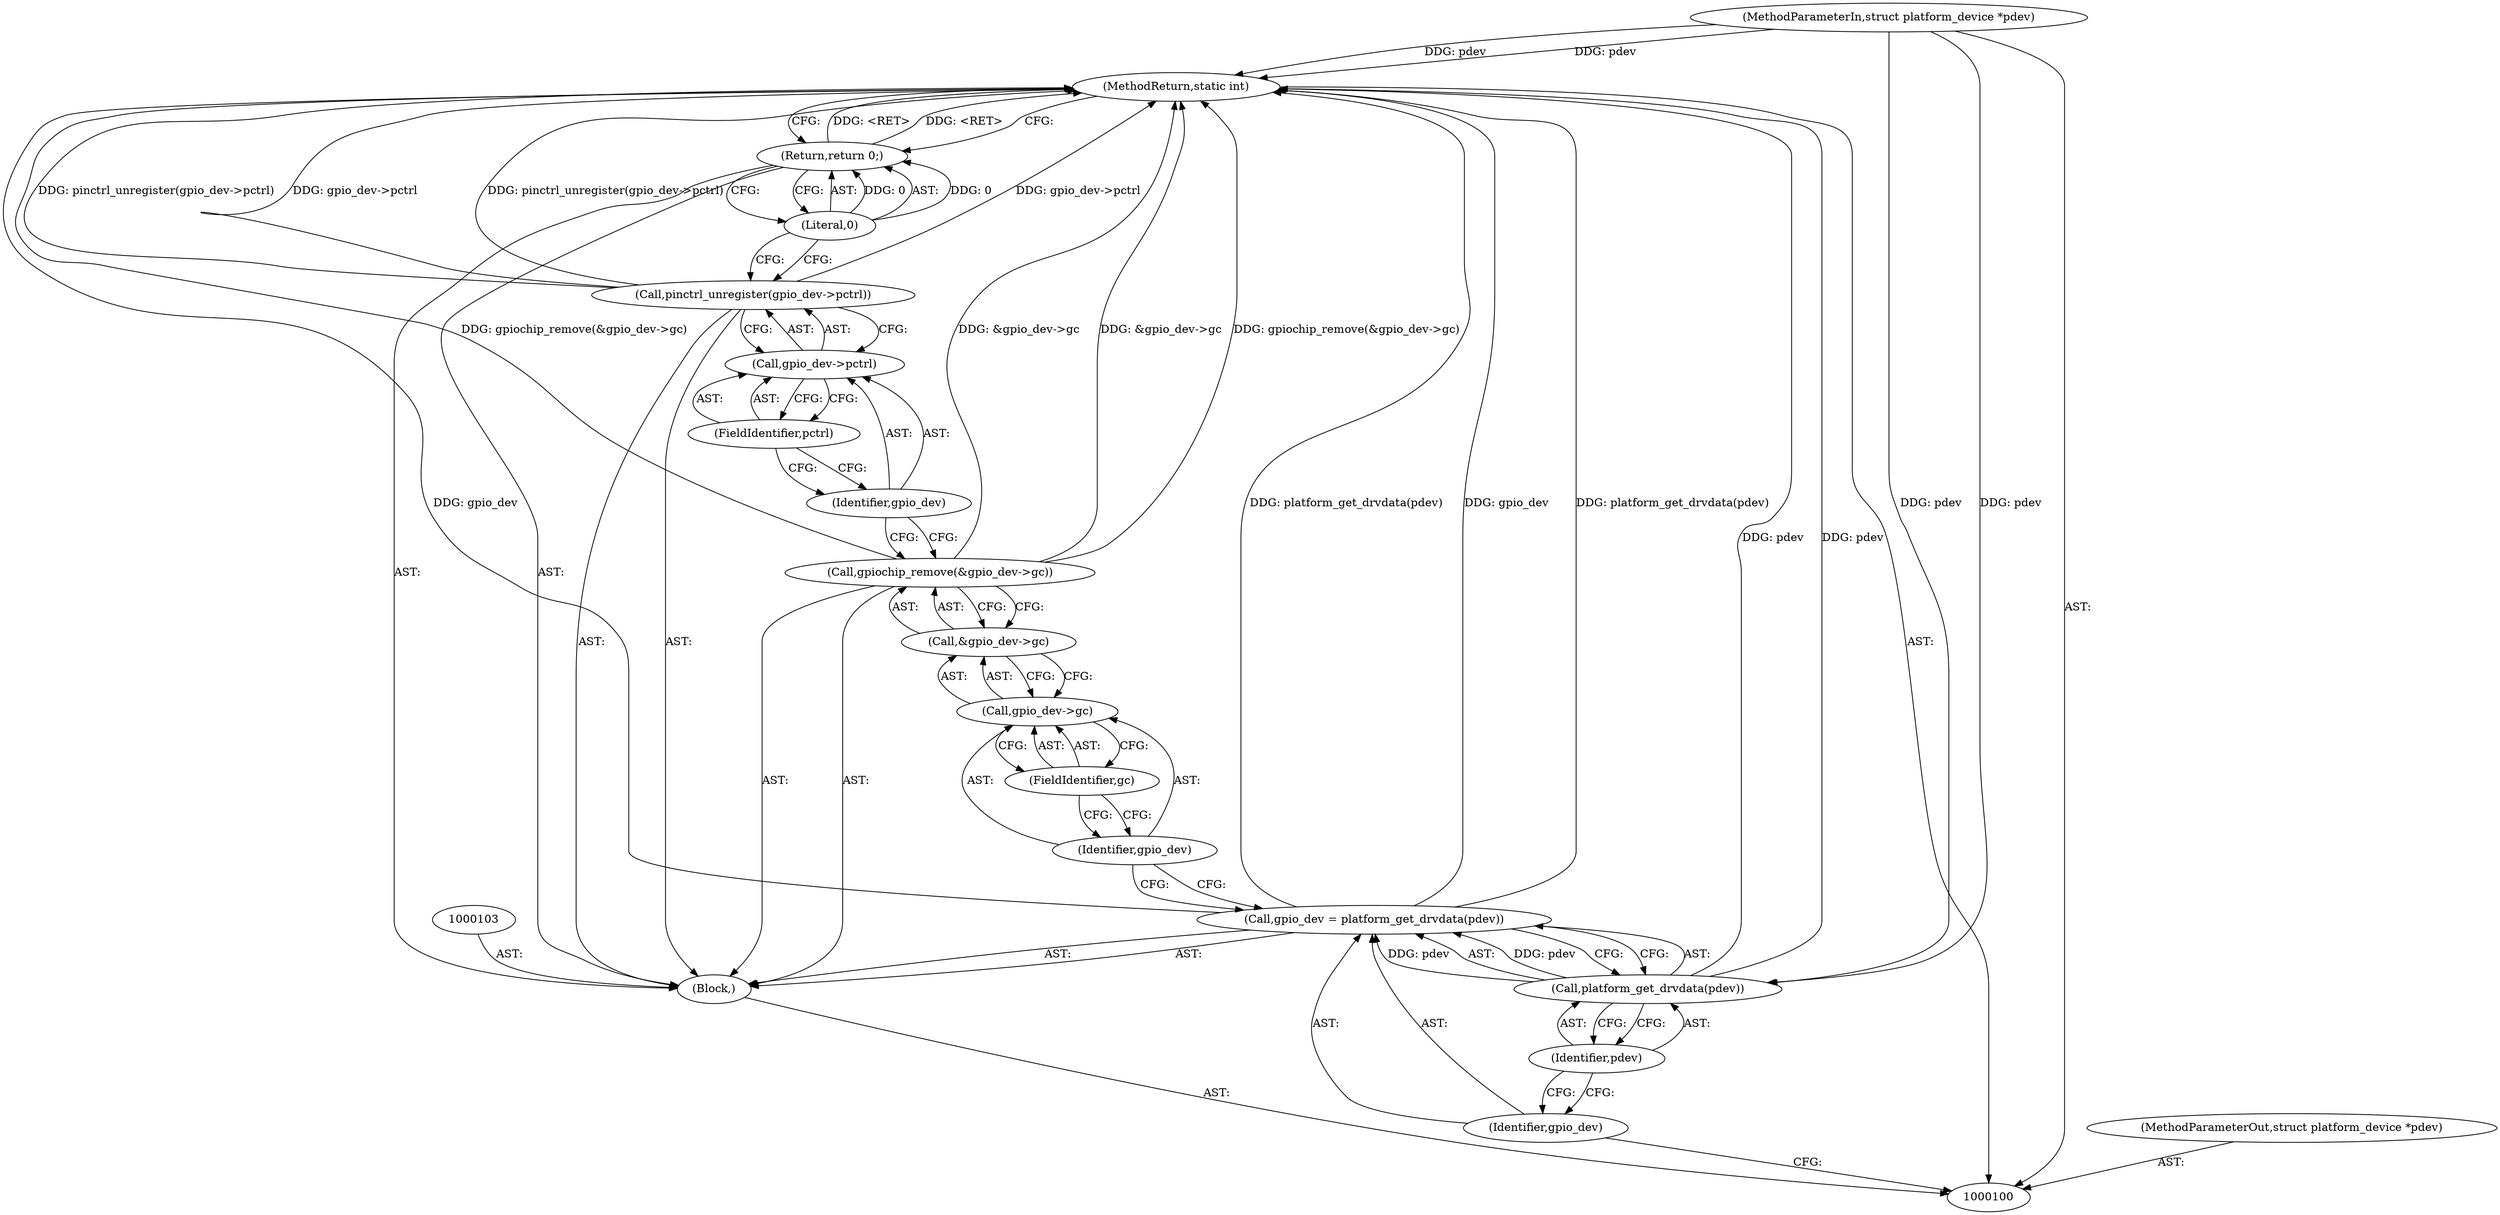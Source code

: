 digraph "1_linux_8dca4a41f1ad65043a78c2338d9725f859c8d2c3" {
"1000119" [label="(MethodReturn,static int)"];
"1000101" [label="(MethodParameterIn,struct platform_device *pdev)"];
"1000152" [label="(MethodParameterOut,struct platform_device *pdev)"];
"1000117" [label="(Return,return 0;)"];
"1000118" [label="(Literal,0)"];
"1000102" [label="(Block,)"];
"1000106" [label="(Call,platform_get_drvdata(pdev))"];
"1000104" [label="(Call,gpio_dev = platform_get_drvdata(pdev))"];
"1000105" [label="(Identifier,gpio_dev)"];
"1000107" [label="(Identifier,pdev)"];
"1000109" [label="(Call,&gpio_dev->gc)"];
"1000110" [label="(Call,gpio_dev->gc)"];
"1000111" [label="(Identifier,gpio_dev)"];
"1000108" [label="(Call,gpiochip_remove(&gpio_dev->gc))"];
"1000112" [label="(FieldIdentifier,gc)"];
"1000113" [label="(Call,pinctrl_unregister(gpio_dev->pctrl))"];
"1000114" [label="(Call,gpio_dev->pctrl)"];
"1000115" [label="(Identifier,gpio_dev)"];
"1000116" [label="(FieldIdentifier,pctrl)"];
"1000119" -> "1000100"  [label="AST: "];
"1000119" -> "1000117"  [label="CFG: "];
"1000108" -> "1000119"  [label="DDG: gpiochip_remove(&gpio_dev->gc)"];
"1000108" -> "1000119"  [label="DDG: &gpio_dev->gc"];
"1000106" -> "1000119"  [label="DDG: pdev"];
"1000104" -> "1000119"  [label="DDG: gpio_dev"];
"1000104" -> "1000119"  [label="DDG: platform_get_drvdata(pdev)"];
"1000113" -> "1000119"  [label="DDG: gpio_dev->pctrl"];
"1000113" -> "1000119"  [label="DDG: pinctrl_unregister(gpio_dev->pctrl)"];
"1000101" -> "1000119"  [label="DDG: pdev"];
"1000117" -> "1000119"  [label="DDG: <RET>"];
"1000101" -> "1000100"  [label="AST: "];
"1000101" -> "1000119"  [label="DDG: pdev"];
"1000101" -> "1000106"  [label="DDG: pdev"];
"1000152" -> "1000100"  [label="AST: "];
"1000117" -> "1000102"  [label="AST: "];
"1000117" -> "1000118"  [label="CFG: "];
"1000118" -> "1000117"  [label="AST: "];
"1000119" -> "1000117"  [label="CFG: "];
"1000117" -> "1000119"  [label="DDG: <RET>"];
"1000118" -> "1000117"  [label="DDG: 0"];
"1000118" -> "1000117"  [label="AST: "];
"1000118" -> "1000113"  [label="CFG: "];
"1000117" -> "1000118"  [label="CFG: "];
"1000118" -> "1000117"  [label="DDG: 0"];
"1000102" -> "1000100"  [label="AST: "];
"1000103" -> "1000102"  [label="AST: "];
"1000104" -> "1000102"  [label="AST: "];
"1000108" -> "1000102"  [label="AST: "];
"1000113" -> "1000102"  [label="AST: "];
"1000117" -> "1000102"  [label="AST: "];
"1000106" -> "1000104"  [label="AST: "];
"1000106" -> "1000107"  [label="CFG: "];
"1000107" -> "1000106"  [label="AST: "];
"1000104" -> "1000106"  [label="CFG: "];
"1000106" -> "1000119"  [label="DDG: pdev"];
"1000106" -> "1000104"  [label="DDG: pdev"];
"1000101" -> "1000106"  [label="DDG: pdev"];
"1000104" -> "1000102"  [label="AST: "];
"1000104" -> "1000106"  [label="CFG: "];
"1000105" -> "1000104"  [label="AST: "];
"1000106" -> "1000104"  [label="AST: "];
"1000111" -> "1000104"  [label="CFG: "];
"1000104" -> "1000119"  [label="DDG: gpio_dev"];
"1000104" -> "1000119"  [label="DDG: platform_get_drvdata(pdev)"];
"1000106" -> "1000104"  [label="DDG: pdev"];
"1000105" -> "1000104"  [label="AST: "];
"1000105" -> "1000100"  [label="CFG: "];
"1000107" -> "1000105"  [label="CFG: "];
"1000107" -> "1000106"  [label="AST: "];
"1000107" -> "1000105"  [label="CFG: "];
"1000106" -> "1000107"  [label="CFG: "];
"1000109" -> "1000108"  [label="AST: "];
"1000109" -> "1000110"  [label="CFG: "];
"1000110" -> "1000109"  [label="AST: "];
"1000108" -> "1000109"  [label="CFG: "];
"1000110" -> "1000109"  [label="AST: "];
"1000110" -> "1000112"  [label="CFG: "];
"1000111" -> "1000110"  [label="AST: "];
"1000112" -> "1000110"  [label="AST: "];
"1000109" -> "1000110"  [label="CFG: "];
"1000111" -> "1000110"  [label="AST: "];
"1000111" -> "1000104"  [label="CFG: "];
"1000112" -> "1000111"  [label="CFG: "];
"1000108" -> "1000102"  [label="AST: "];
"1000108" -> "1000109"  [label="CFG: "];
"1000109" -> "1000108"  [label="AST: "];
"1000115" -> "1000108"  [label="CFG: "];
"1000108" -> "1000119"  [label="DDG: gpiochip_remove(&gpio_dev->gc)"];
"1000108" -> "1000119"  [label="DDG: &gpio_dev->gc"];
"1000112" -> "1000110"  [label="AST: "];
"1000112" -> "1000111"  [label="CFG: "];
"1000110" -> "1000112"  [label="CFG: "];
"1000113" -> "1000102"  [label="AST: "];
"1000113" -> "1000114"  [label="CFG: "];
"1000114" -> "1000113"  [label="AST: "];
"1000118" -> "1000113"  [label="CFG: "];
"1000113" -> "1000119"  [label="DDG: gpio_dev->pctrl"];
"1000113" -> "1000119"  [label="DDG: pinctrl_unregister(gpio_dev->pctrl)"];
"1000114" -> "1000113"  [label="AST: "];
"1000114" -> "1000116"  [label="CFG: "];
"1000115" -> "1000114"  [label="AST: "];
"1000116" -> "1000114"  [label="AST: "];
"1000113" -> "1000114"  [label="CFG: "];
"1000115" -> "1000114"  [label="AST: "];
"1000115" -> "1000108"  [label="CFG: "];
"1000116" -> "1000115"  [label="CFG: "];
"1000116" -> "1000114"  [label="AST: "];
"1000116" -> "1000115"  [label="CFG: "];
"1000114" -> "1000116"  [label="CFG: "];
}
